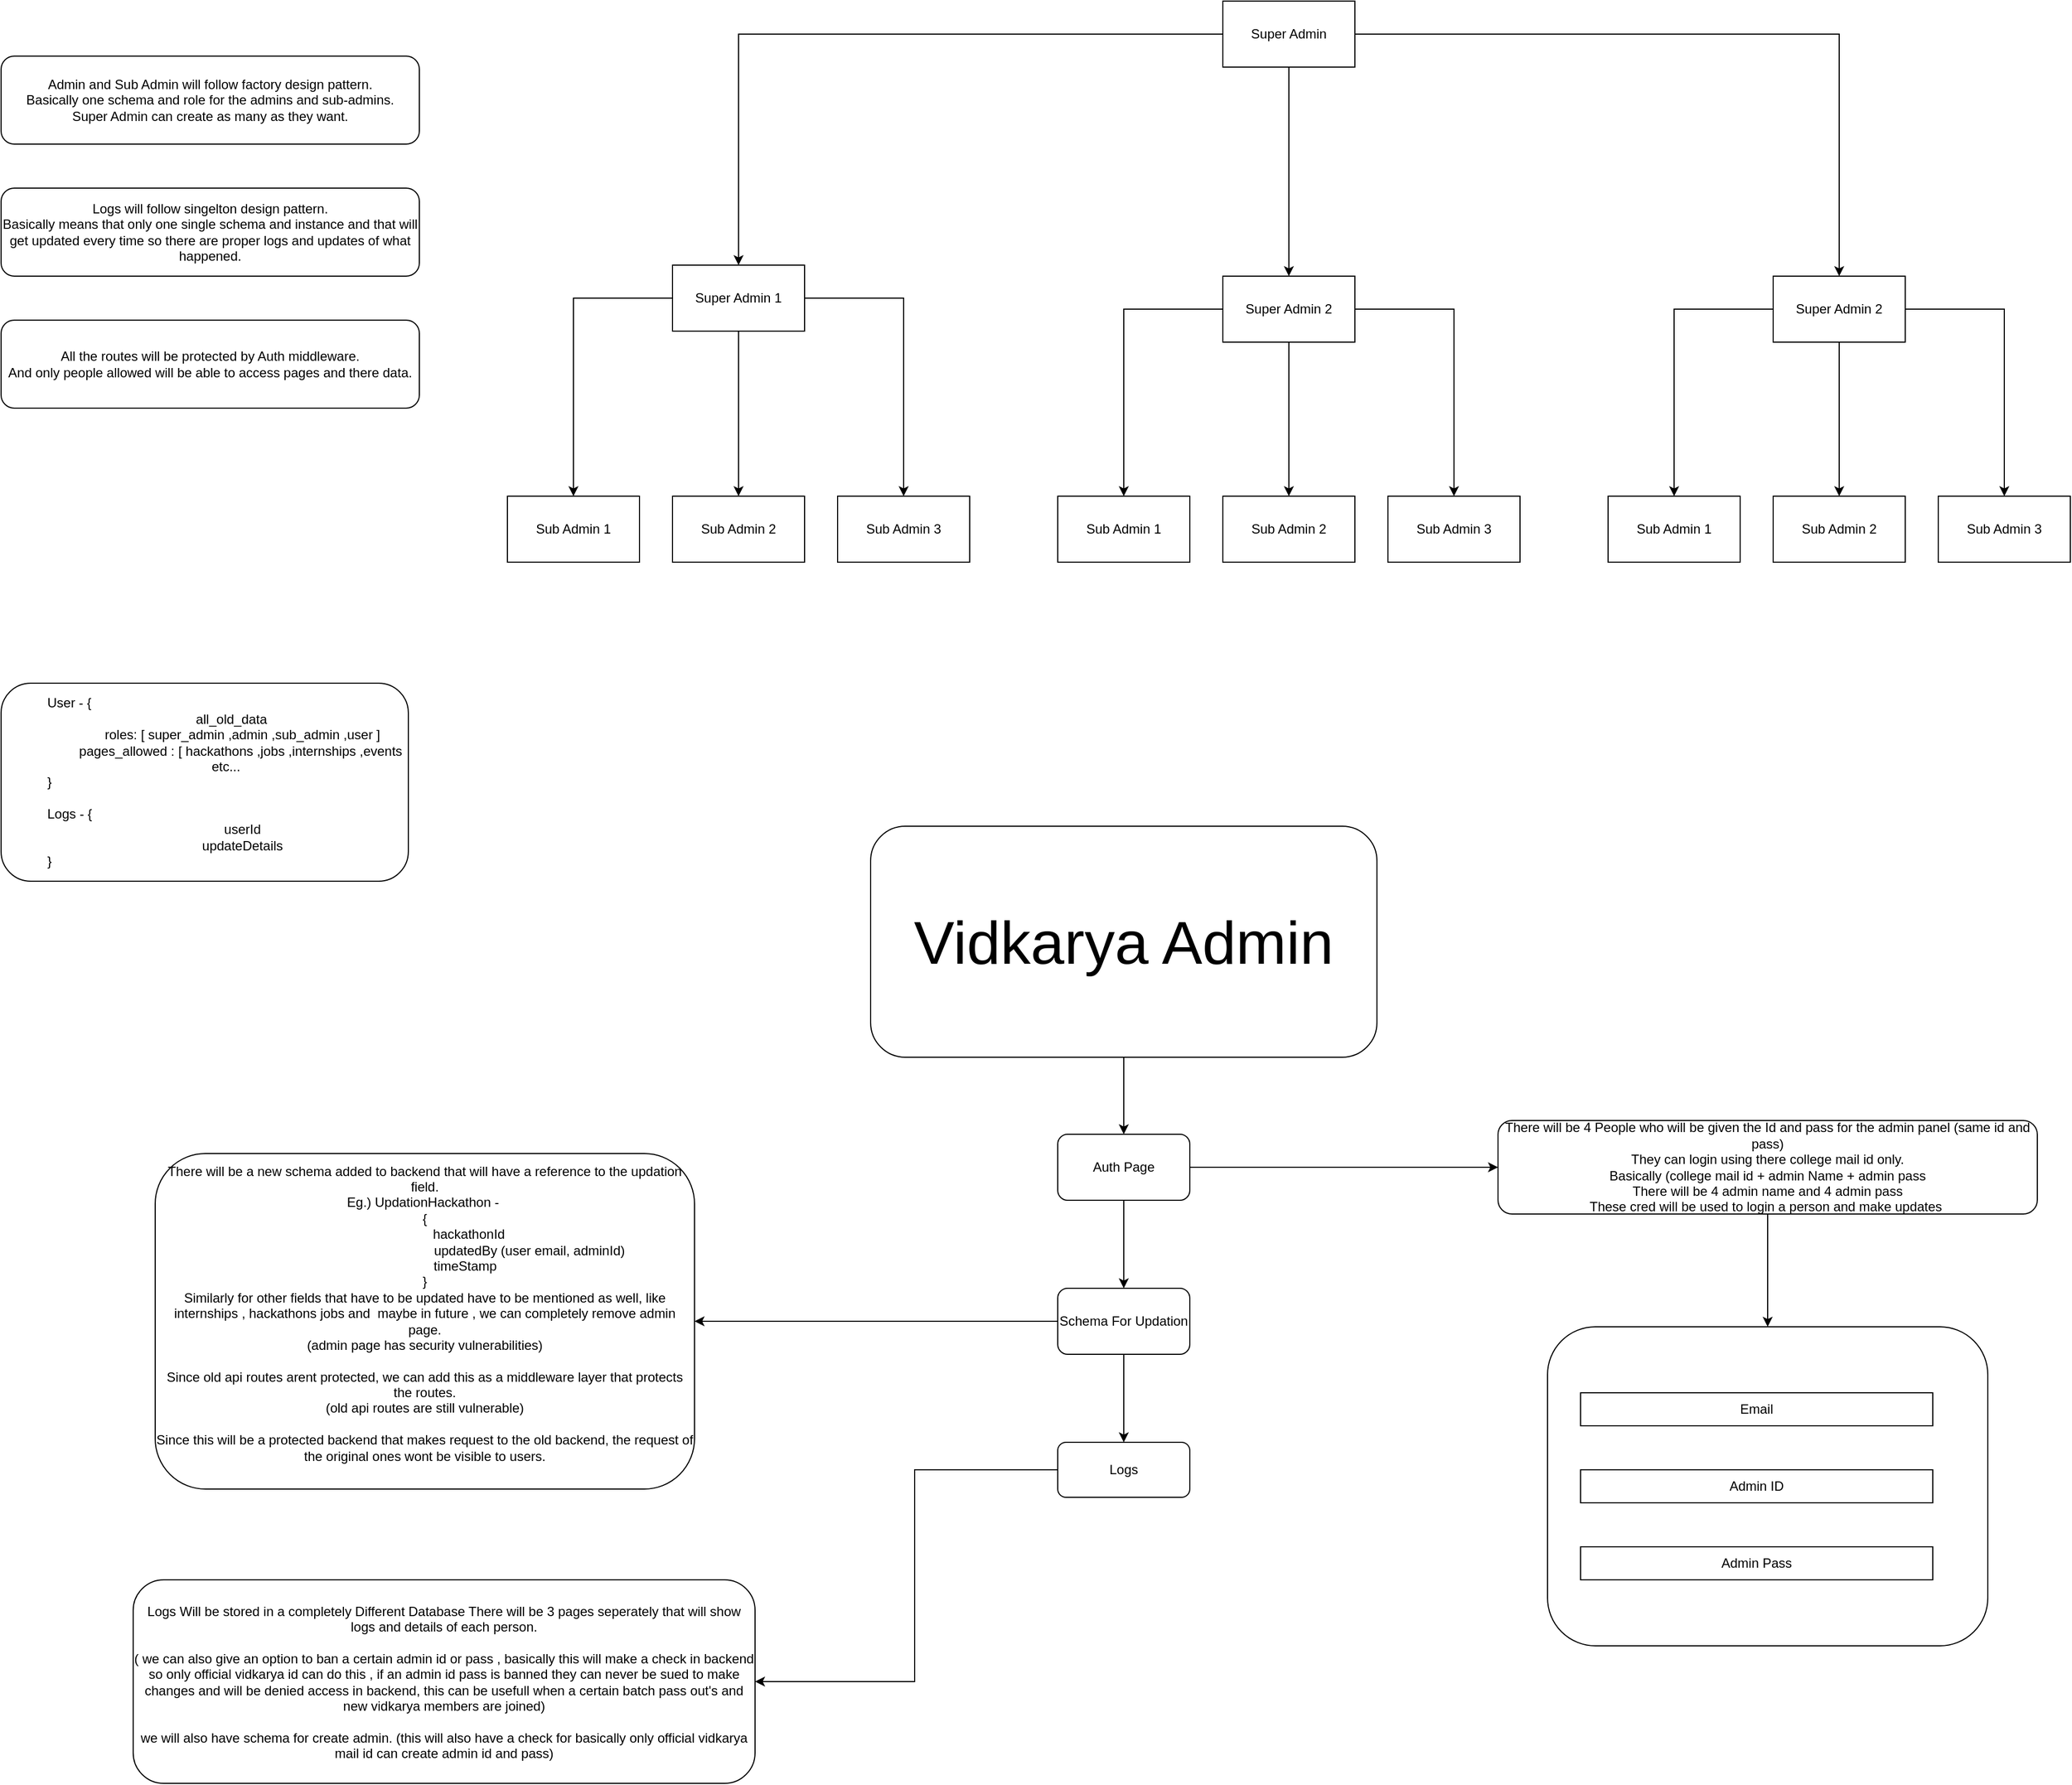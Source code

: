 <mxfile version="28.1.0">
  <diagram name="Page-1" id="r9cs2UvgUWaEHflRgWNe">
    <mxGraphModel dx="3553" dy="3789" grid="1" gridSize="10" guides="1" tooltips="1" connect="1" arrows="1" fold="1" page="1" pageScale="1" pageWidth="850" pageHeight="1100" math="0" shadow="0">
      <root>
        <mxCell id="0" />
        <mxCell id="1" parent="0" />
        <mxCell id="Qyn3fn-FXAxYEpPHlRXb-3" value="" style="edgeStyle=orthogonalEdgeStyle;rounded=0;orthogonalLoop=1;jettySize=auto;html=1;" parent="1" source="Qyn3fn-FXAxYEpPHlRXb-1" target="Qyn3fn-FXAxYEpPHlRXb-2" edge="1">
          <mxGeometry relative="1" as="geometry" />
        </mxCell>
        <mxCell id="Qyn3fn-FXAxYEpPHlRXb-1" value="&lt;font style=&quot;font-size: 55px;&quot;&gt;Vidkarya Admin&lt;/font&gt;" style="rounded=1;whiteSpace=wrap;html=1;" parent="1" vertex="1">
          <mxGeometry x="720" y="-1300" width="460" height="210" as="geometry" />
        </mxCell>
        <mxCell id="Qyn3fn-FXAxYEpPHlRXb-5" style="edgeStyle=orthogonalEdgeStyle;rounded=0;orthogonalLoop=1;jettySize=auto;html=1;entryX=0;entryY=0.5;entryDx=0;entryDy=0;" parent="1" source="Qyn3fn-FXAxYEpPHlRXb-2" target="Qyn3fn-FXAxYEpPHlRXb-4" edge="1">
          <mxGeometry relative="1" as="geometry" />
        </mxCell>
        <mxCell id="Qyn3fn-FXAxYEpPHlRXb-13" value="" style="edgeStyle=orthogonalEdgeStyle;rounded=0;orthogonalLoop=1;jettySize=auto;html=1;" parent="1" source="Qyn3fn-FXAxYEpPHlRXb-2" target="Qyn3fn-FXAxYEpPHlRXb-12" edge="1">
          <mxGeometry relative="1" as="geometry" />
        </mxCell>
        <mxCell id="Qyn3fn-FXAxYEpPHlRXb-2" value="Auth Page" style="whiteSpace=wrap;html=1;rounded=1;" parent="1" vertex="1">
          <mxGeometry x="890" y="-1020" width="120" height="60" as="geometry" />
        </mxCell>
        <mxCell id="Qyn3fn-FXAxYEpPHlRXb-11" style="edgeStyle=orthogonalEdgeStyle;rounded=0;orthogonalLoop=1;jettySize=auto;html=1;entryX=0.5;entryY=0;entryDx=0;entryDy=0;" parent="1" source="Qyn3fn-FXAxYEpPHlRXb-4" target="Qyn3fn-FXAxYEpPHlRXb-6" edge="1">
          <mxGeometry relative="1" as="geometry" />
        </mxCell>
        <mxCell id="Qyn3fn-FXAxYEpPHlRXb-4" value="There will be 4 People who will be given the Id and pass for the admin panel (same id and pass)&lt;div&gt;They can login using there college mail id only.&lt;br&gt;Basically (college mail id + admin Name + admin pass&lt;/div&gt;&lt;div&gt;&lt;span style=&quot;background-color: transparent; color: light-dark(rgb(0, 0, 0), rgb(255, 255, 255));&quot;&gt;There will be 4 admin name and 4 admin pass&lt;/span&gt;&lt;/div&gt;&lt;div&gt;These cred will be used to login a person and make updates&amp;nbsp;&lt;/div&gt;" style="rounded=1;whiteSpace=wrap;html=1;align=center;" parent="1" vertex="1">
          <mxGeometry x="1290" y="-1032.5" width="490" height="85" as="geometry" />
        </mxCell>
        <mxCell id="Qyn3fn-FXAxYEpPHlRXb-6" value="" style="rounded=1;whiteSpace=wrap;html=1;" parent="1" vertex="1">
          <mxGeometry x="1335" y="-845" width="400" height="290" as="geometry" />
        </mxCell>
        <mxCell id="Qyn3fn-FXAxYEpPHlRXb-7" value="Email" style="rounded=0;whiteSpace=wrap;html=1;" parent="1" vertex="1">
          <mxGeometry x="1365" y="-785" width="320" height="30" as="geometry" />
        </mxCell>
        <mxCell id="Qyn3fn-FXAxYEpPHlRXb-8" value="Admin Pass" style="rounded=0;whiteSpace=wrap;html=1;" parent="1" vertex="1">
          <mxGeometry x="1365" y="-645" width="320" height="30" as="geometry" />
        </mxCell>
        <mxCell id="Qyn3fn-FXAxYEpPHlRXb-9" value="Admin ID" style="rounded=0;whiteSpace=wrap;html=1;" parent="1" vertex="1">
          <mxGeometry x="1365" y="-715" width="320" height="30" as="geometry" />
        </mxCell>
        <mxCell id="Qyn3fn-FXAxYEpPHlRXb-15" value="" style="edgeStyle=orthogonalEdgeStyle;rounded=0;orthogonalLoop=1;jettySize=auto;html=1;" parent="1" source="Qyn3fn-FXAxYEpPHlRXb-12" target="Qyn3fn-FXAxYEpPHlRXb-14" edge="1">
          <mxGeometry relative="1" as="geometry" />
        </mxCell>
        <mxCell id="Qyn3fn-FXAxYEpPHlRXb-17" style="edgeStyle=orthogonalEdgeStyle;rounded=0;orthogonalLoop=1;jettySize=auto;html=1;exitX=0.5;exitY=1;exitDx=0;exitDy=0;" parent="1" source="Qyn3fn-FXAxYEpPHlRXb-12" target="Qyn3fn-FXAxYEpPHlRXb-18" edge="1">
          <mxGeometry relative="1" as="geometry">
            <mxPoint x="950.25" y="-540.0" as="targetPoint" />
          </mxGeometry>
        </mxCell>
        <mxCell id="Qyn3fn-FXAxYEpPHlRXb-12" value="Schema For Updation" style="whiteSpace=wrap;html=1;rounded=1;" parent="1" vertex="1">
          <mxGeometry x="890" y="-880" width="120" height="60" as="geometry" />
        </mxCell>
        <mxCell id="Qyn3fn-FXAxYEpPHlRXb-14" value="There will be a new schema added to backend that will have a reference to the updation field.&lt;div&gt;Eg.) UpdationHackathon -&amp;nbsp;&lt;/div&gt;&lt;div&gt;{&lt;/div&gt;&lt;div&gt;&lt;span style=&quot;white-space: pre;&quot;&gt;&#x9;&lt;span style=&quot;white-space: pre;&quot;&gt;&#x9;&lt;/span&gt;&lt;span style=&quot;white-space: pre;&quot;&gt;&#x9;&lt;/span&gt;&lt;/span&gt;hackathonId&lt;/div&gt;&lt;div&gt;&lt;span style=&quot;white-space: pre;&quot;&gt;&lt;span style=&quot;white-space: pre;&quot;&gt;&#x9;&lt;/span&gt;&lt;span style=&quot;white-space: pre;&quot;&gt;&#x9;&lt;/span&gt;&lt;span style=&quot;white-space: pre;&quot;&gt;&#x9;&lt;/span&gt;&lt;span style=&quot;white-space: pre;&quot;&gt;&#x9;&lt;/span&gt;                         &lt;/span&gt;updatedBy (user email, adminId)&lt;/div&gt;&lt;div&gt;&lt;span style=&quot;white-space: pre;&quot;&gt;&#x9;&lt;/span&gt;&lt;span style=&quot;white-space: pre;&quot;&gt;&#x9;&lt;/span&gt;&amp;nbsp; &amp;nbsp; &amp;nbsp; timeStamp&lt;/div&gt;&lt;div&gt;}&lt;/div&gt;&lt;div&gt;Similarly for other fields that have to be updated have to be mentioned as well, like internships , hackathons jobs and&amp;nbsp; maybe in future , we can completely remove admin page.&lt;/div&gt;&lt;div&gt;(admin page has security vulnerabilities)&lt;/div&gt;&lt;div&gt;&lt;br&gt;&lt;/div&gt;&lt;div&gt;Since old api routes arent protected, we can add this as a middleware layer that protects the routes.&lt;/div&gt;&lt;div&gt;(old api routes are still vulnerable)&lt;/div&gt;&lt;div&gt;&lt;br&gt;&lt;/div&gt;&lt;div&gt;Since this will be a protected backend that makes request to the old backend, the request of the original ones wont be visible to users.&lt;br&gt;&lt;br&gt;&lt;/div&gt;" style="whiteSpace=wrap;html=1;rounded=1;" parent="1" vertex="1">
          <mxGeometry x="70" y="-1002.5" width="490" height="305" as="geometry" />
        </mxCell>
        <mxCell id="Qyn3fn-FXAxYEpPHlRXb-23" style="edgeStyle=orthogonalEdgeStyle;rounded=0;orthogonalLoop=1;jettySize=auto;html=1;entryX=1;entryY=0.5;entryDx=0;entryDy=0;" parent="1" source="Qyn3fn-FXAxYEpPHlRXb-18" target="Qyn3fn-FXAxYEpPHlRXb-22" edge="1">
          <mxGeometry relative="1" as="geometry">
            <Array as="points">
              <mxPoint x="760" y="-715" />
              <mxPoint x="760" y="-523" />
            </Array>
          </mxGeometry>
        </mxCell>
        <mxCell id="Qyn3fn-FXAxYEpPHlRXb-18" value="Logs" style="rounded=1;whiteSpace=wrap;html=1;" parent="1" vertex="1">
          <mxGeometry x="890" y="-740" width="120" height="50" as="geometry" />
        </mxCell>
        <mxCell id="Qyn3fn-FXAxYEpPHlRXb-22" value="&lt;div&gt;Logs Will be stored in a completely Different Database There will be 3 pages seperately that will show logs and details of each person.&lt;/div&gt;&lt;div&gt;&lt;br&gt;&lt;/div&gt;&lt;div&gt;( we can also give an option to ban a certain admin id or pass , basically this will make a check in backend so only official vidkarya id can do this , if an admin id pass is banned they can never be sued to make changes and will be denied access in backend, this can be usefull when a certain batch pass out&#39;s and new vidkarya members are joined)&lt;br&gt;&lt;br&gt;we will also have schema for create admin. (this will also have a check for basically only official vidkarya mail id can create admin id and pass)&lt;/div&gt;" style="whiteSpace=wrap;html=1;rounded=1;" parent="1" vertex="1">
          <mxGeometry x="50" y="-615" width="565" height="185" as="geometry" />
        </mxCell>
        <mxCell id="WZ_zsEBXoUyCOogCr5SI-1" style="edgeStyle=orthogonalEdgeStyle;rounded=0;orthogonalLoop=1;jettySize=auto;html=1;entryX=0.5;entryY=0;entryDx=0;entryDy=0;" edge="1" parent="1" source="WZ_zsEBXoUyCOogCr5SI-4" target="WZ_zsEBXoUyCOogCr5SI-8">
          <mxGeometry relative="1" as="geometry" />
        </mxCell>
        <mxCell id="WZ_zsEBXoUyCOogCr5SI-2" style="edgeStyle=orthogonalEdgeStyle;rounded=0;orthogonalLoop=1;jettySize=auto;html=1;" edge="1" parent="1" source="WZ_zsEBXoUyCOogCr5SI-4" target="WZ_zsEBXoUyCOogCr5SI-15">
          <mxGeometry relative="1" as="geometry" />
        </mxCell>
        <mxCell id="WZ_zsEBXoUyCOogCr5SI-3" style="edgeStyle=orthogonalEdgeStyle;rounded=0;orthogonalLoop=1;jettySize=auto;html=1;" edge="1" parent="1" source="WZ_zsEBXoUyCOogCr5SI-4" target="WZ_zsEBXoUyCOogCr5SI-22">
          <mxGeometry relative="1" as="geometry" />
        </mxCell>
        <mxCell id="WZ_zsEBXoUyCOogCr5SI-4" value="Super Admin" style="rounded=0;whiteSpace=wrap;html=1;" vertex="1" parent="1">
          <mxGeometry x="1040" y="-2050" width="120" height="60" as="geometry" />
        </mxCell>
        <mxCell id="WZ_zsEBXoUyCOogCr5SI-5" style="edgeStyle=orthogonalEdgeStyle;rounded=0;orthogonalLoop=1;jettySize=auto;html=1;entryX=0.5;entryY=0;entryDx=0;entryDy=0;" edge="1" parent="1" source="WZ_zsEBXoUyCOogCr5SI-8" target="WZ_zsEBXoUyCOogCr5SI-11">
          <mxGeometry relative="1" as="geometry" />
        </mxCell>
        <mxCell id="WZ_zsEBXoUyCOogCr5SI-6" style="edgeStyle=orthogonalEdgeStyle;rounded=0;orthogonalLoop=1;jettySize=auto;html=1;" edge="1" parent="1" source="WZ_zsEBXoUyCOogCr5SI-8" target="WZ_zsEBXoUyCOogCr5SI-10">
          <mxGeometry relative="1" as="geometry" />
        </mxCell>
        <mxCell id="WZ_zsEBXoUyCOogCr5SI-7" style="edgeStyle=orthogonalEdgeStyle;rounded=0;orthogonalLoop=1;jettySize=auto;html=1;" edge="1" parent="1" source="WZ_zsEBXoUyCOogCr5SI-8" target="WZ_zsEBXoUyCOogCr5SI-9">
          <mxGeometry relative="1" as="geometry" />
        </mxCell>
        <mxCell id="WZ_zsEBXoUyCOogCr5SI-8" value="Super Admin 1" style="rounded=0;whiteSpace=wrap;html=1;" vertex="1" parent="1">
          <mxGeometry x="540" y="-1810" width="120" height="60" as="geometry" />
        </mxCell>
        <mxCell id="WZ_zsEBXoUyCOogCr5SI-9" value="Sub Admin 3" style="rounded=0;whiteSpace=wrap;html=1;" vertex="1" parent="1">
          <mxGeometry x="690" y="-1600" width="120" height="60" as="geometry" />
        </mxCell>
        <mxCell id="WZ_zsEBXoUyCOogCr5SI-10" value="Sub Admin 1" style="rounded=0;whiteSpace=wrap;html=1;" vertex="1" parent="1">
          <mxGeometry x="390" y="-1600" width="120" height="60" as="geometry" />
        </mxCell>
        <mxCell id="WZ_zsEBXoUyCOogCr5SI-11" value="Sub Admin 2" style="rounded=0;whiteSpace=wrap;html=1;" vertex="1" parent="1">
          <mxGeometry x="540" y="-1600" width="120" height="60" as="geometry" />
        </mxCell>
        <mxCell id="WZ_zsEBXoUyCOogCr5SI-12" style="edgeStyle=orthogonalEdgeStyle;rounded=0;orthogonalLoop=1;jettySize=auto;html=1;entryX=0.5;entryY=0;entryDx=0;entryDy=0;" edge="1" parent="1" source="WZ_zsEBXoUyCOogCr5SI-15" target="WZ_zsEBXoUyCOogCr5SI-18">
          <mxGeometry relative="1" as="geometry" />
        </mxCell>
        <mxCell id="WZ_zsEBXoUyCOogCr5SI-13" style="edgeStyle=orthogonalEdgeStyle;rounded=0;orthogonalLoop=1;jettySize=auto;html=1;" edge="1" parent="1" source="WZ_zsEBXoUyCOogCr5SI-15" target="WZ_zsEBXoUyCOogCr5SI-17">
          <mxGeometry relative="1" as="geometry" />
        </mxCell>
        <mxCell id="WZ_zsEBXoUyCOogCr5SI-14" style="edgeStyle=orthogonalEdgeStyle;rounded=0;orthogonalLoop=1;jettySize=auto;html=1;" edge="1" parent="1" source="WZ_zsEBXoUyCOogCr5SI-15" target="WZ_zsEBXoUyCOogCr5SI-16">
          <mxGeometry relative="1" as="geometry" />
        </mxCell>
        <mxCell id="WZ_zsEBXoUyCOogCr5SI-15" value="Super Admin 2" style="rounded=0;whiteSpace=wrap;html=1;" vertex="1" parent="1">
          <mxGeometry x="1040" y="-1800" width="120" height="60" as="geometry" />
        </mxCell>
        <mxCell id="WZ_zsEBXoUyCOogCr5SI-16" value="Sub Admin 3" style="rounded=0;whiteSpace=wrap;html=1;" vertex="1" parent="1">
          <mxGeometry x="1190" y="-1600" width="120" height="60" as="geometry" />
        </mxCell>
        <mxCell id="WZ_zsEBXoUyCOogCr5SI-17" value="Sub Admin 1" style="rounded=0;whiteSpace=wrap;html=1;" vertex="1" parent="1">
          <mxGeometry x="890" y="-1600" width="120" height="60" as="geometry" />
        </mxCell>
        <mxCell id="WZ_zsEBXoUyCOogCr5SI-18" value="Sub Admin 2" style="rounded=0;whiteSpace=wrap;html=1;" vertex="1" parent="1">
          <mxGeometry x="1040" y="-1600" width="120" height="60" as="geometry" />
        </mxCell>
        <mxCell id="WZ_zsEBXoUyCOogCr5SI-19" style="edgeStyle=orthogonalEdgeStyle;rounded=0;orthogonalLoop=1;jettySize=auto;html=1;entryX=0.5;entryY=0;entryDx=0;entryDy=0;" edge="1" parent="1" source="WZ_zsEBXoUyCOogCr5SI-22" target="WZ_zsEBXoUyCOogCr5SI-24">
          <mxGeometry relative="1" as="geometry" />
        </mxCell>
        <mxCell id="WZ_zsEBXoUyCOogCr5SI-20" style="edgeStyle=orthogonalEdgeStyle;rounded=0;orthogonalLoop=1;jettySize=auto;html=1;" edge="1" parent="1" source="WZ_zsEBXoUyCOogCr5SI-22" target="WZ_zsEBXoUyCOogCr5SI-23">
          <mxGeometry relative="1" as="geometry" />
        </mxCell>
        <mxCell id="WZ_zsEBXoUyCOogCr5SI-26" style="edgeStyle=orthogonalEdgeStyle;rounded=0;orthogonalLoop=1;jettySize=auto;html=1;entryX=0.5;entryY=0;entryDx=0;entryDy=0;" edge="1" parent="1" source="WZ_zsEBXoUyCOogCr5SI-22" target="WZ_zsEBXoUyCOogCr5SI-25">
          <mxGeometry relative="1" as="geometry" />
        </mxCell>
        <mxCell id="WZ_zsEBXoUyCOogCr5SI-22" value="Super Admin 2" style="rounded=0;whiteSpace=wrap;html=1;" vertex="1" parent="1">
          <mxGeometry x="1540" y="-1800" width="120" height="60" as="geometry" />
        </mxCell>
        <mxCell id="WZ_zsEBXoUyCOogCr5SI-23" value="Sub Admin 1" style="rounded=0;whiteSpace=wrap;html=1;" vertex="1" parent="1">
          <mxGeometry x="1390" y="-1600" width="120" height="60" as="geometry" />
        </mxCell>
        <mxCell id="WZ_zsEBXoUyCOogCr5SI-24" value="Sub Admin 2" style="rounded=0;whiteSpace=wrap;html=1;" vertex="1" parent="1">
          <mxGeometry x="1540" y="-1600" width="120" height="60" as="geometry" />
        </mxCell>
        <mxCell id="WZ_zsEBXoUyCOogCr5SI-25" value="Sub Admin 3" style="rounded=0;whiteSpace=wrap;html=1;" vertex="1" parent="1">
          <mxGeometry x="1690" y="-1600" width="120" height="60" as="geometry" />
        </mxCell>
        <mxCell id="WZ_zsEBXoUyCOogCr5SI-27" value="Admin and Sub Admin will follow factory design pattern.&lt;div&gt;Basically one schema and role for the admins and sub-admins.&lt;/div&gt;&lt;div&gt;Super Admin can create as many as they want.&lt;/div&gt;" style="rounded=1;whiteSpace=wrap;html=1;" vertex="1" parent="1">
          <mxGeometry x="-70" y="-2000" width="380" height="80" as="geometry" />
        </mxCell>
        <mxCell id="WZ_zsEBXoUyCOogCr5SI-28" value="Logs will follow singelton design pattern.&lt;div&gt;Basically means that only one single schema and instance and that will get updated every time so there are proper logs and updates of what happened.&lt;/div&gt;" style="rounded=1;whiteSpace=wrap;html=1;" vertex="1" parent="1">
          <mxGeometry x="-70" y="-1880" width="380" height="80" as="geometry" />
        </mxCell>
        <mxCell id="WZ_zsEBXoUyCOogCr5SI-29" value="All the routes will be protected by Auth middleware.&lt;div&gt;And only people allowed will be able to access pages and there data.&lt;/div&gt;" style="rounded=1;whiteSpace=wrap;html=1;" vertex="1" parent="1">
          <mxGeometry x="-70" y="-1760" width="380" height="80" as="geometry" />
        </mxCell>
        <mxCell id="WZ_zsEBXoUyCOogCr5SI-30" value="&lt;blockquote style=&quot;margin: 0 0 0 40px; border: none; padding: 0px;&quot;&gt;User - {&lt;div style=&quot;text-align: center;&quot;&gt;&lt;span style=&quot;background-color: transparent; color: light-dark(rgb(0, 0, 0), rgb(255, 255, 255));&quot;&gt;&amp;nbsp; all_old_data&lt;/span&gt;&lt;/div&gt;&lt;div style=&quot;text-align: center;&quot;&gt;&lt;span style=&quot;white-space: pre;&quot;&gt;&#x9;&lt;/span&gt;roles: [ super_admin ,admin ,sub_admin ,user ]&lt;/div&gt;&lt;div style=&quot;text-align: center;&quot;&gt;&lt;span style=&quot;white-space: pre;&quot;&gt;&#x9;&lt;/span&gt;pages_allowed : [ hackathons ,jobs ,internships ,events&amp;nbsp; etc...&amp;nbsp;&lt;/div&gt;&lt;div&gt;}&lt;/div&gt;&lt;div&gt;&lt;br&gt;&lt;/div&gt;&lt;div&gt;Logs - {&lt;/div&gt;&lt;div style=&quot;text-align: center;&quot;&gt;&lt;span style=&quot;white-space: pre;&quot;&gt;&#x9;&lt;/span&gt;userId&lt;/div&gt;&lt;div style=&quot;text-align: center;&quot;&gt;&lt;span style=&quot;white-space: pre;&quot;&gt;&#x9;&lt;/span&gt;updateDetails&lt;/div&gt;&lt;div&gt;}&lt;/div&gt;&lt;/blockquote&gt;" style="rounded=1;whiteSpace=wrap;html=1;align=left;" vertex="1" parent="1">
          <mxGeometry x="-70" y="-1430" width="370" height="180" as="geometry" />
        </mxCell>
      </root>
    </mxGraphModel>
  </diagram>
</mxfile>
